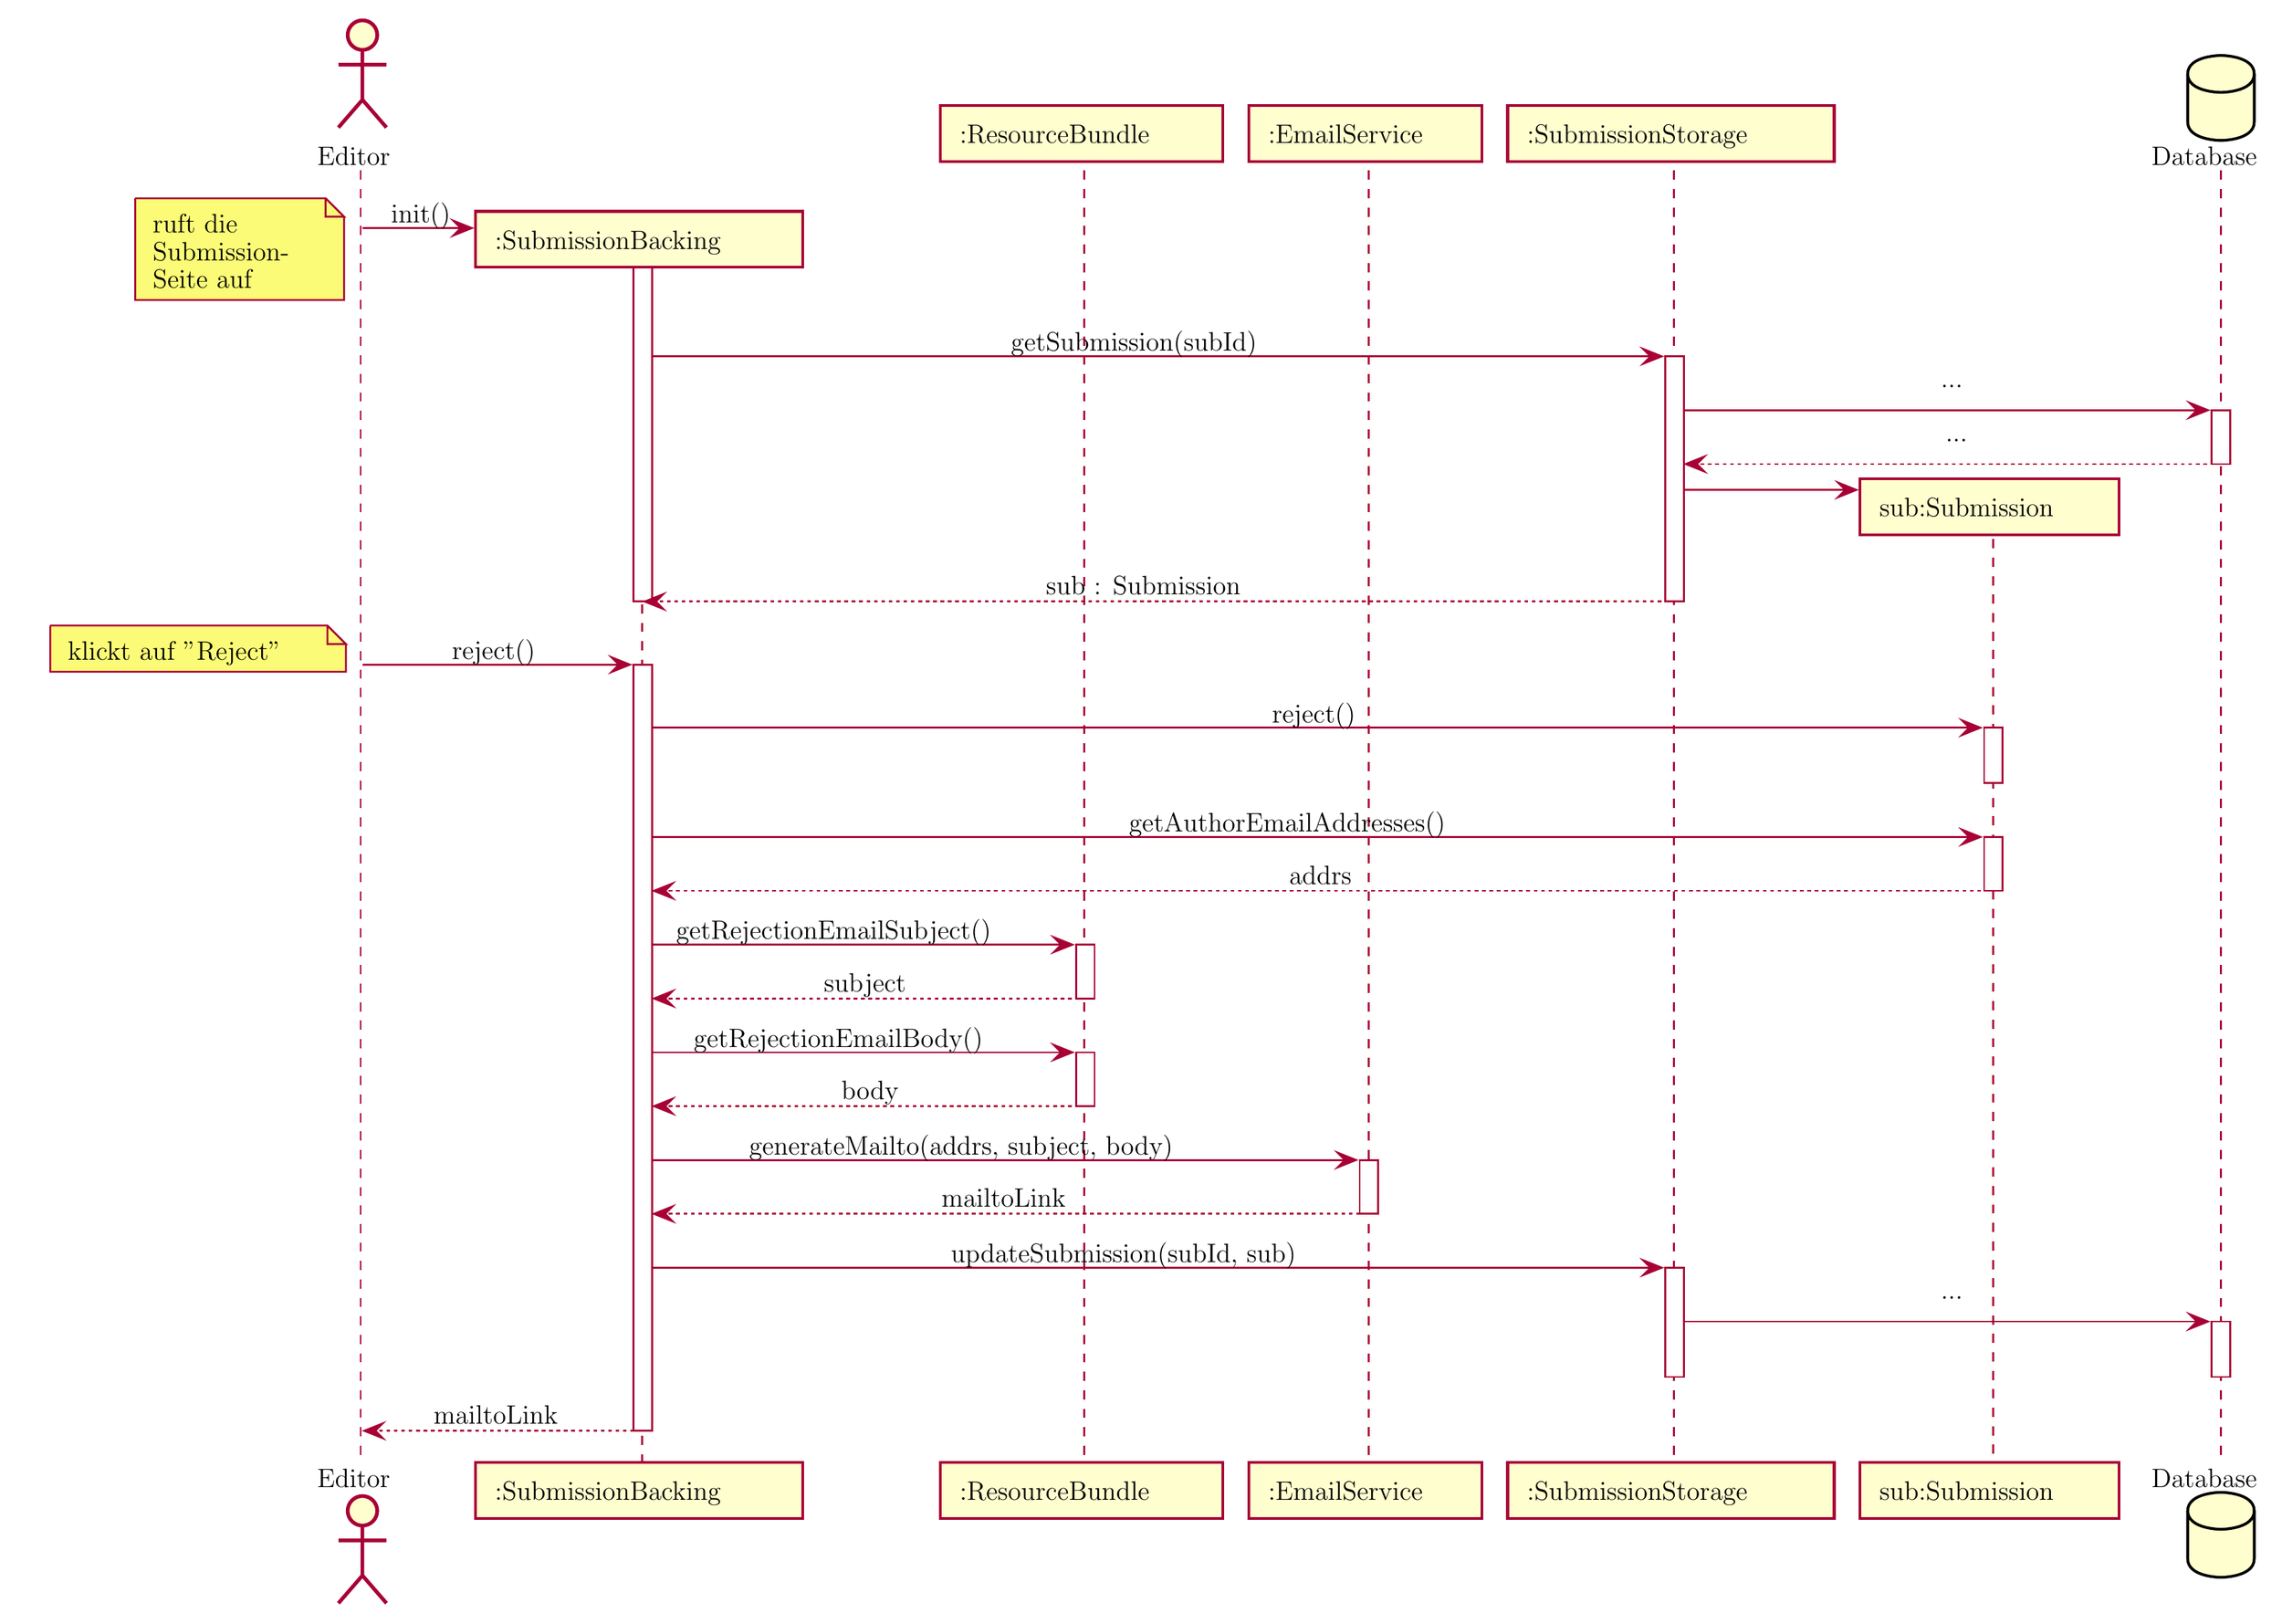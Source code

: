 % generated by Plantuml 1.202.11      
\definecolor{plantucolor0000}{RGB}{255,255,255}
\definecolor{plantucolor0001}{RGB}{168,0,54}
\definecolor{plantucolor0002}{RGB}{0,0,0}
\definecolor{plantucolor0003}{RGB}{254,254,206}
\definecolor{plantucolor0004}{RGB}{251,251,119}
\begin{tikzpicture}[yscale=-1
,font=\Large
,pstyle0/.style={color=plantucolor0001,fill=white,line width=1.0pt}
,pstyle1/.style={color=plantucolor0001,line width=1.0pt,dash pattern=on 5.0pt off 5.0pt}
,pstyle2/.style={color=plantucolor0001,fill=plantucolor0003,line width=2.0pt}
,pstyle3/.style={color=plantucolor0001,line width=2.0pt}
,pstyle4/.style={color=plantucolor0001,fill=plantucolor0003,line width=1.5pt}
,pstyle5/.style={color=black,fill=plantucolor0003,line width=1.5pt}
,pstyle6/.style={color=black,line width=1.5pt}
,pstyle7/.style={color=plantucolor0001,fill=plantucolor0001,line width=1.0pt}
,pstyle8/.style={color=plantucolor0001,line width=1.0pt}
,pstyle9/.style={color=plantucolor0001,fill=plantucolor0004,line width=1.0pt}
,pstyle10/.style={color=plantucolor0001,line width=1.0pt,dash pattern=on 2.0pt off 2.0pt}
]
\draw[pstyle0] (320.682pt,129.43pt) rectangle (330.682pt,321.523pt);
\draw[pstyle0] (320.682pt,355.656pt) rectangle (330.682pt,770.25pt);
\draw[pstyle0] (560.057pt,507.188pt) rectangle (570.057pt,536.32pt);
\draw[pstyle0] (560.057pt,565.453pt) rectangle (570.057pt,594.586pt);
\draw[pstyle0] (713.559pt,623.719pt) rectangle (723.559pt,652.852pt);
\draw[pstyle0] (878.931pt,188.828pt) rectangle (888.931pt,321.523pt);
\draw[pstyle0] (878.931pt,681.984pt) rectangle (888.931pt,741.117pt);
\draw[pstyle0] (1051.36pt,389.789pt) rectangle (1061.36pt,419.789pt);
\draw[pstyle0] (1051.36pt,448.922pt) rectangle (1061.36pt,478.055pt);
\draw[pstyle0] (1174.528pt,217.961pt) rectangle (1184.528pt,247.094pt);
\draw[pstyle0] (1174.528pt,711.117pt) rectangle (1184.528pt,741.117pt);
\draw[pstyle1] (173pt,88.297pt) -- (173pt,788.25pt);
\draw[pstyle1] (325.146pt,142.996pt) -- (325.146pt,788.25pt);
\draw[pstyle1] (564.59pt,88.297pt) -- (564.59pt,788.25pt);
\draw[pstyle1] (718.524pt,88.297pt) -- (718.524pt,788.25pt);
\draw[pstyle1] (883.594pt,88.297pt) -- (883.594pt,788.25pt);
\draw[pstyle1] (1056.269pt,287.742pt) -- (1056.269pt,788.25pt);
\draw[pstyle1] (1179.451pt,88.297pt) -- (1179.451pt,788.25pt);
\node at (146pt,72pt)[below right,color=black]{Editor};
\draw[pstyle2] (173.946pt,15pt) ellipse (8pt and 8pt);
\draw[pstyle3] (173.946pt,23pt) -- (173.946pt,50pt)(160.946pt,31pt) -- (186.946pt,31pt)(173.946pt,50pt) -- (160.946pt,65pt)(173.946pt,50pt) -- (186.946pt,65pt);
\node at (146pt,787.25pt)[below right,color=black]{Editor};
\draw[pstyle2] (173.946pt,813.547pt) ellipse (8pt and 8pt);
\draw[pstyle3] (173.946pt,821.547pt) -- (173.946pt,848.547pt)(160.946pt,829.547pt) -- (186.946pt,829.547pt)(173.946pt,848.547pt) -- (160.946pt,863.547pt)(173.946pt,848.547pt) -- (186.946pt,863.547pt);
\draw[pstyle4] (235.145pt,787.25pt) rectangle (412.218pt,817.547pt);
\node at (242.145pt,794.25pt)[below right,color=black]{:SubmissionBacking};
\draw[pstyle4] (486.59pt,53pt) rectangle (639.524pt,83.297pt);
\node at (493.59pt,60pt)[below right,color=black]{:ResourceBundle};
\draw[pstyle4] (486.59pt,787.25pt) rectangle (639.524pt,817.547pt);
\node at (493.59pt,794.25pt)[below right,color=black]{:ResourceBundle};
\draw[pstyle4] (653.524pt,53pt) rectangle (779.594pt,83.297pt);
\node at (660.524pt,60pt)[below right,color=black]{:EmailService};
\draw[pstyle4] (653.524pt,787.25pt) rectangle (779.594pt,817.547pt);
\node at (660.524pt,794.25pt)[below right,color=black]{:EmailService};
\draw[pstyle4] (793.594pt,53pt) rectangle (970.269pt,83.297pt);
\node at (800.594pt,60pt)[below right,color=black]{:SubmissionStorage};
\draw[pstyle4] (793.594pt,787.25pt) rectangle (970.269pt,817.547pt);
\node at (800.594pt,794.25pt)[below right,color=black]{:SubmissionStorage};
\draw[pstyle4] (984.269pt,787.25pt) rectangle (1124.451pt,817.547pt);
\node at (991.269pt,794.25pt)[below right,color=black]{sub:Submission};
\node at (1138.451pt,72pt)[below right,color=black]{Database};
\draw[pstyle5] (1161.528pt,36pt) ..controls (1161.528pt,26pt) and (1179.528pt,26pt) .. (1179.528pt,26pt) ..controls (1179.528pt,26pt) and (1197.528pt,26pt) .. (1197.528pt,36pt) -- (1197.528pt,62pt) ..controls (1197.528pt,72pt) and (1179.528pt,72pt) .. (1179.528pt,72pt) ..controls (1179.528pt,72pt) and (1161.528pt,72pt) .. (1161.528pt,62pt) -- (1161.528pt,36pt);
\draw[pstyle6] (1161.528pt,36pt) ..controls (1161.528pt,46pt) and (1179.528pt,46pt) .. (1179.528pt,46pt) ..controls (1179.528pt,46pt) and (1197.528pt,46pt) .. (1197.528pt,36pt);
\node at (1138.451pt,787.25pt)[below right,color=black]{Database};
\draw[pstyle5] (1161.528pt,813.547pt) ..controls (1161.528pt,803.547pt) and (1179.528pt,803.547pt) .. (1179.528pt,803.547pt) ..controls (1179.528pt,803.547pt) and (1197.528pt,803.547pt) .. (1197.528pt,813.547pt) -- (1197.528pt,839.547pt) ..controls (1197.528pt,849.547pt) and (1179.528pt,849.547pt) .. (1179.528pt,849.547pt) ..controls (1179.528pt,849.547pt) and (1161.528pt,849.547pt) .. (1161.528pt,839.547pt) -- (1161.528pt,813.547pt);
\draw[pstyle6] (1161.528pt,813.547pt) ..controls (1161.528pt,823.547pt) and (1179.528pt,823.547pt) .. (1179.528pt,823.547pt) ..controls (1179.528pt,823.547pt) and (1197.528pt,823.547pt) .. (1197.528pt,813.547pt);
\draw[pstyle0] (320.682pt,129.43pt) rectangle (330.682pt,321.523pt);
\draw[pstyle0] (320.682pt,355.656pt) rectangle (330.682pt,770.25pt);
\draw[pstyle0] (560.057pt,507.188pt) rectangle (570.057pt,536.32pt);
\draw[pstyle0] (560.057pt,565.453pt) rectangle (570.057pt,594.586pt);
\draw[pstyle0] (713.559pt,623.719pt) rectangle (723.559pt,652.852pt);
\draw[pstyle0] (878.931pt,188.828pt) rectangle (888.931pt,321.523pt);
\draw[pstyle0] (878.931pt,681.984pt) rectangle (888.931pt,741.117pt);
\draw[pstyle0] (1051.36pt,389.789pt) rectangle (1061.36pt,419.789pt);
\draw[pstyle0] (1051.36pt,448.922pt) rectangle (1061.36pt,478.055pt);
\draw[pstyle0] (1174.528pt,217.961pt) rectangle (1184.528pt,247.094pt);
\draw[pstyle0] (1174.528pt,711.117pt) rectangle (1184.528pt,741.117pt);
\draw[pstyle7] (223.145pt,115.43pt) -- (233.145pt,119.43pt) -- (223.145pt,123.43pt) -- (227.145pt,119.43pt) -- cycle;
\draw[pstyle8] (173.946pt,119.43pt) -- (229.145pt,119.43pt);
\node at (185.946pt,102.297pt)[below right,color=black]{init()};
\draw[pstyle4] (235.145pt,110.348pt) rectangle (412.218pt,140.644pt);
\node at (242.145pt,117.348pt)[below right,color=black]{:SubmissionBacking};
\draw[pstyle9] (51pt,103.297pt) -- (51pt,158.297pt) -- (164pt,158.297pt) -- (164pt,113.297pt) -- (154pt,103.297pt) -- (51pt,103.297pt);
\draw[pstyle9] (154pt,103.297pt) -- (154pt,113.297pt) -- (164pt,113.297pt) -- (154pt,103.297pt);
\node at (57pt,108.297pt)[below right,color=black]{ruft die};
\node at (57pt,123.43pt)[below right,color=black]{Submission-};
\node at (57pt,138.562pt)[below right,color=black]{Seite auf};
\draw[pstyle7] (866.931pt,184.828pt) -- (876.931pt,188.828pt) -- (866.931pt,192.828pt) -- (870.931pt,188.828pt) -- cycle;
\draw[pstyle8] (330.682pt,188.828pt) -- (872.931pt,188.828pt);
\node at (521.381pt,171.695pt)[below right,color=black]{getSubmission(subId)};
\draw[pstyle7] (1162.528pt,213.961pt) -- (1172.528pt,217.961pt) -- (1162.528pt,221.961pt) -- (1166.528pt,217.961pt) -- cycle;
\draw[pstyle8] (888.931pt,217.961pt) -- (1168.528pt,217.961pt);
\node at (1024.53pt,200.828pt)[below right,color=black]{...};
\draw[pstyle7] (899.931pt,243.094pt) -- (889.931pt,247.094pt) -- (899.931pt,251.094pt) -- (895.931pt,247.094pt) -- cycle;
\draw[pstyle10] (893.931pt,247.094pt) -- (1178.528pt,247.094pt);
\node at (1027.03pt,229.961pt)[below right,color=black]{...};
\draw[pstyle7] (972.269pt,257.094pt) -- (982.269pt,261.094pt) -- (972.269pt,265.094pt) -- (976.269pt,261.094pt) -- cycle;
\draw[pstyle8] (888.931pt,261.094pt) -- (978.269pt,261.094pt);
\draw[pstyle4] (984.269pt,255.094pt) rectangle (1124.451pt,285.391pt);
\node at (991.269pt,262.094pt)[below right,color=black]{sub:Submission};
\draw[pstyle7] (336.682pt,317.523pt) -- (326.682pt,321.523pt) -- (336.682pt,325.523pt) -- (332.682pt,321.523pt) -- cycle;
\draw[pstyle10] (330.682pt,321.523pt) -- (882.931pt,321.523pt);
\node at (540.334pt,304.391pt)[below right,color=black]{sub : Submission};
\draw[pstyle7] (308.682pt,351.656pt) -- (318.682pt,355.656pt) -- (308.682pt,359.656pt) -- (312.682pt,355.656pt) -- cycle;
\draw[pstyle8] (173.946pt,355.656pt) -- (314.682pt,355.656pt);
\node at (218.93pt,338.523pt)[below right,color=black]{reject()};
\draw[pstyle9] (5pt,334.523pt) -- (5pt,359.523pt) -- (165pt,359.523pt) -- (165pt,344.523pt) -- (155pt,334.523pt) -- (5pt,334.523pt);
\draw[pstyle9] (155pt,334.523pt) -- (155pt,344.523pt) -- (165pt,344.523pt) -- (155pt,334.523pt);
\node at (11pt,339.523pt)[below right,color=black]{klickt auf "Reject"};
\draw[pstyle7] (1039.36pt,385.789pt) -- (1049.36pt,389.789pt) -- (1039.36pt,393.789pt) -- (1043.36pt,389.789pt) -- cycle;
\draw[pstyle8] (330.682pt,389.789pt) -- (1045.36pt,389.789pt);
\node at (662.637pt,372.656pt)[below right,color=black]{reject()};
\draw[pstyle7] (1039.36pt,444.922pt) -- (1049.36pt,448.922pt) -- (1039.36pt,452.922pt) -- (1043.36pt,448.922pt) -- cycle;
\draw[pstyle8] (330.682pt,448.922pt) -- (1045.36pt,448.922pt);
\node at (585.221pt,431.789pt)[below right,color=black]{getAuthorEmailAddresses()};
\draw[pstyle7] (341.682pt,474.055pt) -- (331.682pt,478.055pt) -- (341.682pt,482.055pt) -- (337.682pt,478.055pt) -- cycle;
\draw[pstyle10] (335.682pt,478.055pt) -- (1055.36pt,478.055pt);
\node at (671.861pt,460.922pt)[below right,color=black]{addrs};
\draw[pstyle7] (548.057pt,503.188pt) -- (558.057pt,507.188pt) -- (548.057pt,511.188pt) -- (552.057pt,507.188pt) -- cycle;
\draw[pstyle8] (330.682pt,507.188pt) -- (554.057pt,507.188pt);
\node at (340.182pt,490.055pt)[below right,color=black]{getRejectionEmailSubject()};
\draw[pstyle7] (341.682pt,532.32pt) -- (331.682pt,536.32pt) -- (341.682pt,540.32pt) -- (337.682pt,536.32pt) -- cycle;
\draw[pstyle10] (335.682pt,536.32pt) -- (564.057pt,536.32pt);
\node at (420.18pt,519.188pt)[below right,color=black]{subject};
\draw[pstyle7] (548.057pt,561.453pt) -- (558.057pt,565.453pt) -- (548.057pt,569.453pt) -- (552.057pt,565.453pt) -- cycle;
\draw[pstyle8] (330.682pt,565.453pt) -- (554.057pt,565.453pt);
\node at (349.668pt,548.32pt)[below right,color=black]{getRejectionEmailBody()};
\draw[pstyle7] (341.682pt,590.586pt) -- (331.682pt,594.586pt) -- (341.682pt,598.586pt) -- (337.682pt,594.586pt) -- cycle;
\draw[pstyle10] (335.682pt,594.586pt) -- (564.057pt,594.586pt);
\node at (429.527pt,577.453pt)[below right,color=black]{body};
\draw[pstyle7] (701.559pt,619.719pt) -- (711.559pt,623.719pt) -- (701.559pt,627.719pt) -- (705.559pt,623.719pt) -- cycle;
\draw[pstyle8] (330.682pt,623.719pt) -- (707.559pt,623.719pt);
\node at (379.697pt,606.586pt)[below right,color=black]{generateMailto(addrs, subject, body)};
\draw[pstyle7] (341.682pt,648.852pt) -- (331.682pt,652.852pt) -- (341.682pt,656.852pt) -- (337.682pt,652.852pt) -- cycle;
\draw[pstyle10] (335.682pt,652.852pt) -- (717.559pt,652.852pt);
\node at (483.763pt,635.719pt)[below right,color=black]{mailtoLink};
\draw[pstyle7] (866.931pt,677.984pt) -- (876.931pt,681.984pt) -- (866.931pt,685.984pt) -- (870.931pt,681.984pt) -- cycle;
\draw[pstyle8] (330.682pt,681.984pt) -- (872.931pt,681.984pt);
\node at (488.799pt,664.852pt)[below right,color=black]{updateSubmission(subId, sub)};
\draw[pstyle7] (1162.528pt,707.117pt) -- (1172.528pt,711.117pt) -- (1162.528pt,715.117pt) -- (1166.528pt,711.117pt) -- cycle;
\draw[pstyle8] (888.931pt,711.117pt) -- (1168.528pt,711.117pt);
\node at (1024.53pt,693.984pt)[below right,color=black]{...};
\draw[pstyle7] (184.946pt,766.25pt) -- (174.946pt,770.25pt) -- (184.946pt,774.25pt) -- (180.946pt,770.25pt) -- cycle;
\draw[pstyle10] (178.946pt,770.25pt) -- (324.682pt,770.25pt);
\node at (208.956pt,753.117pt)[below right,color=black]{mailtoLink};
\end{tikzpicture}
